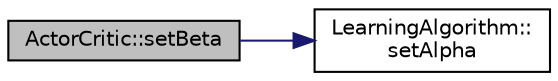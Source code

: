 digraph "ActorCritic::setBeta"
{
  edge [fontname="Helvetica",fontsize="10",labelfontname="Helvetica",labelfontsize="10"];
  node [fontname="Helvetica",fontsize="10",shape=record];
  rankdir="LR";
  Node1 [label="ActorCritic::setBeta",height=0.2,width=0.4,color="black", fillcolor="grey75", style="filled", fontcolor="black"];
  Node1 -> Node2 [color="midnightblue",fontsize="10",style="solid",fontname="Helvetica"];
  Node2 [label="LearningAlgorithm::\lsetAlpha",height=0.2,width=0.4,color="black", fillcolor="white", style="filled",URL="$class_learning_algorithm.html#a262455880372c267345270cfc59c57cd"];
}
